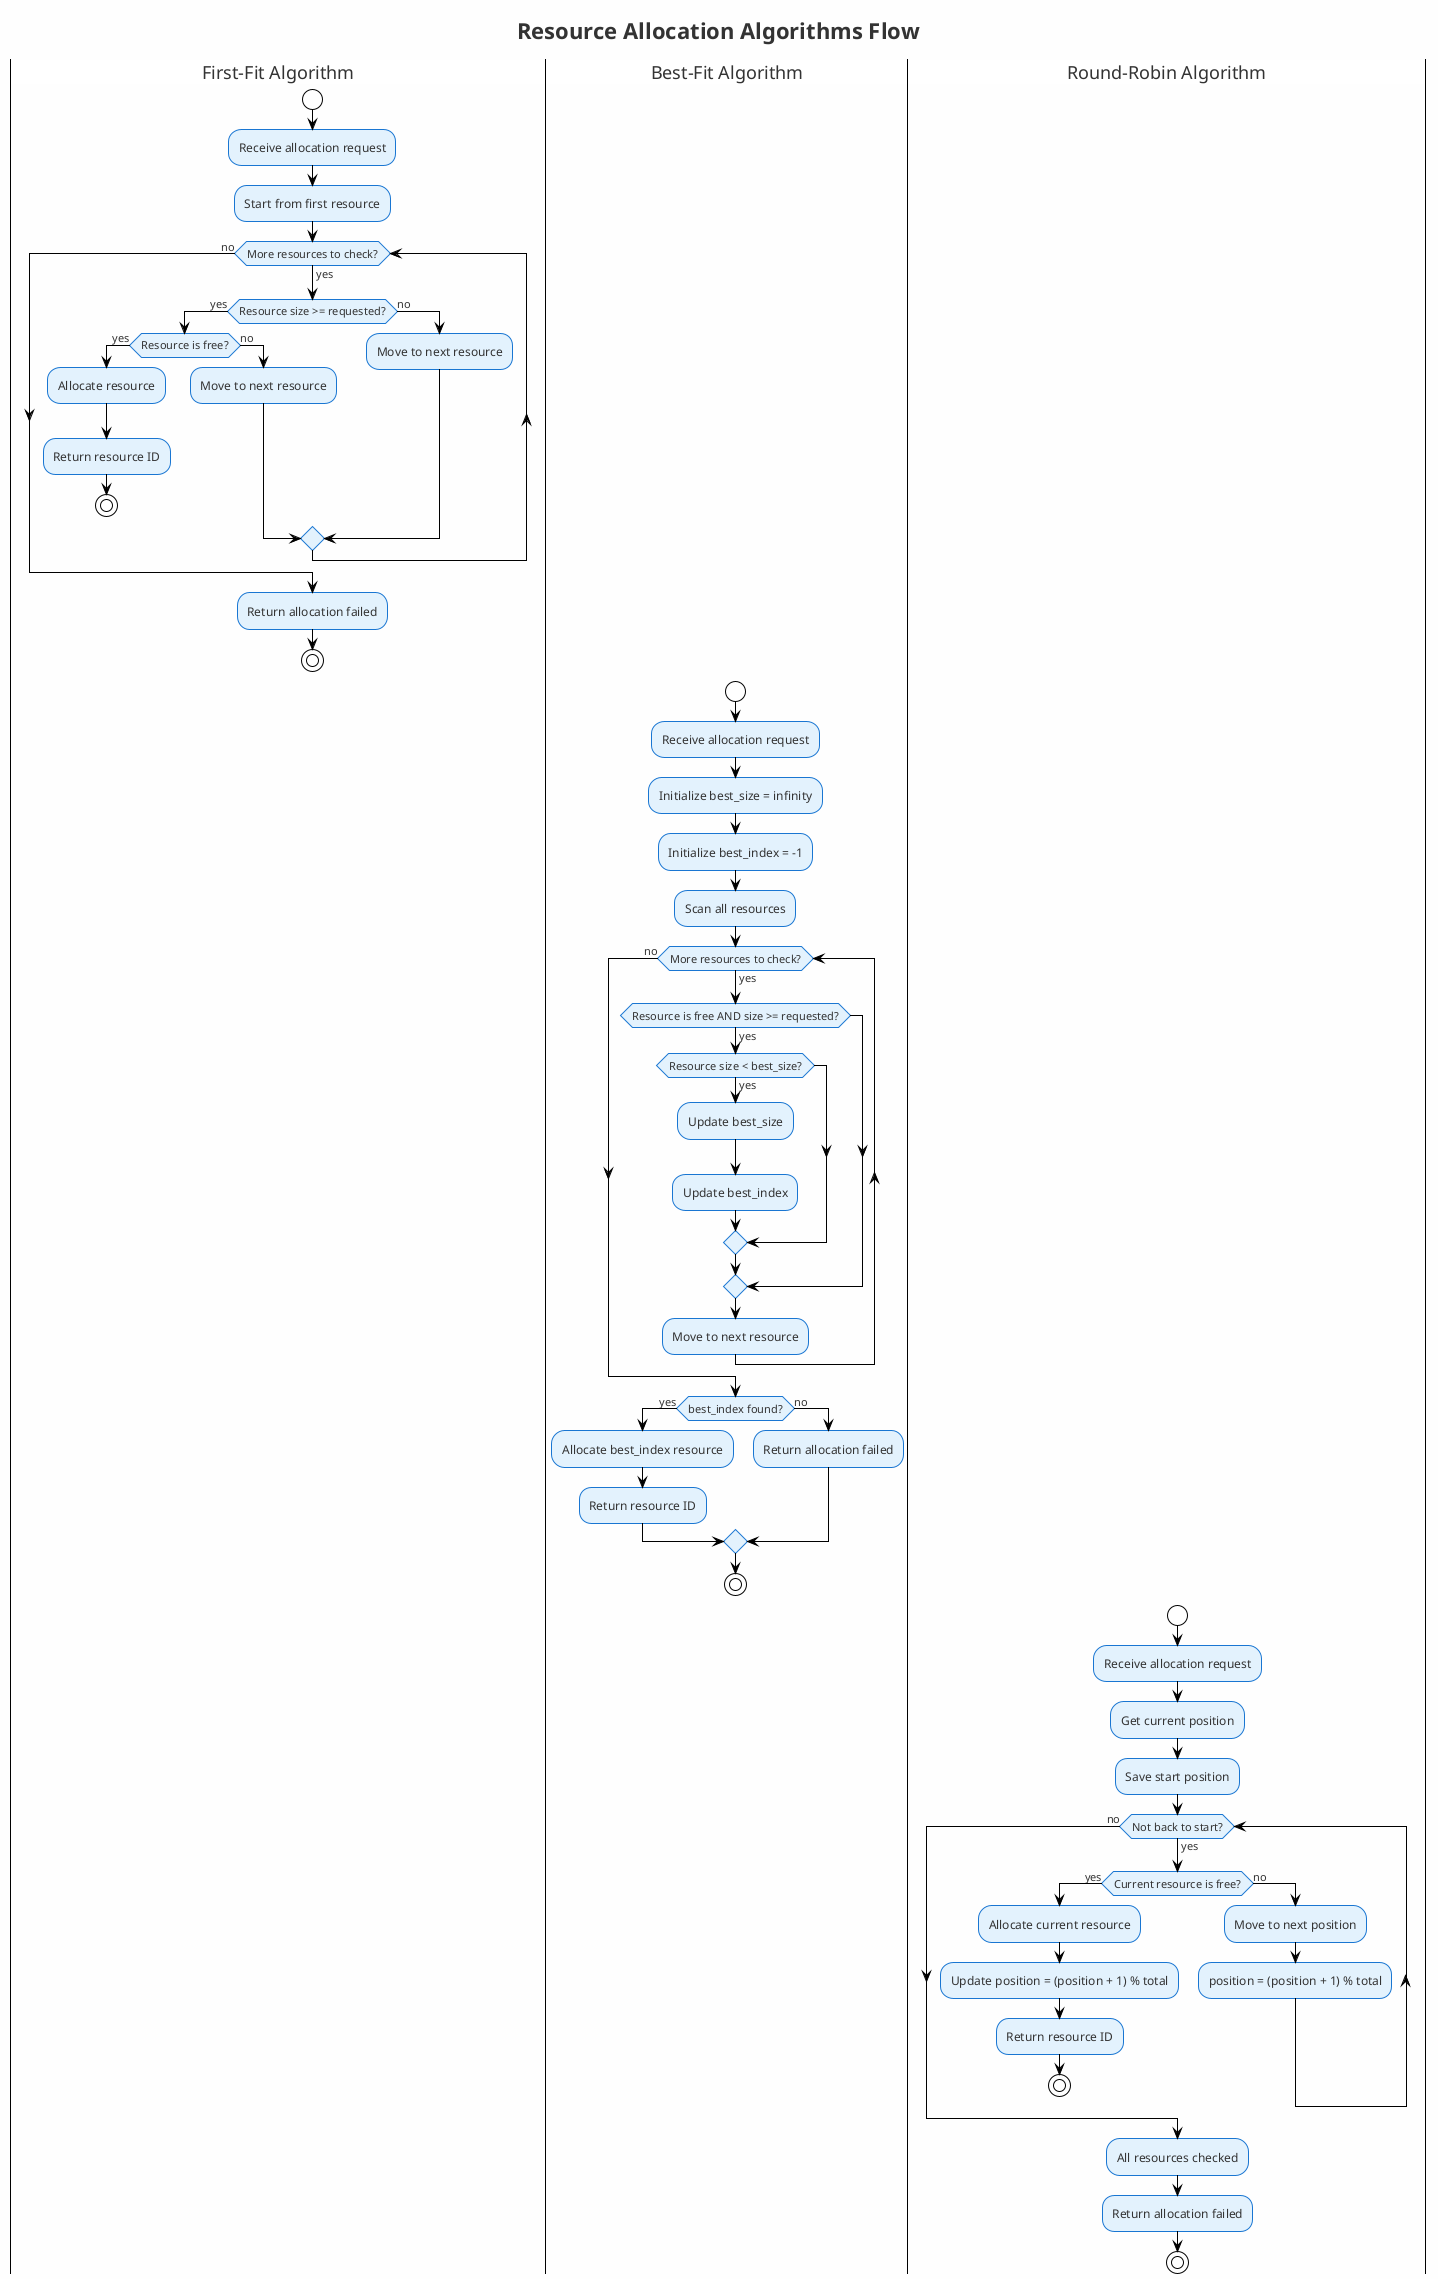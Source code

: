 @startuml allocation-algorithms
!theme plain
title Resource Allocation Algorithms Flow

skinparam backgroundColor #FEFEFE
skinparam activityBackgroundColor #E3F2FD
skinparam activityBorderColor #1976D2
skinparam activityFontColor #333333
skinparam defaultFontColor #333333

|First-Fit Algorithm|
start
:Receive allocation request;
:Start from first resource;
while (More resources to check?) is (yes)
    if (Resource size >= requested?) then (yes)
        if (Resource is free?) then (yes)
            :Allocate resource;
            :Return resource ID;
            stop
        else (no)
            :Move to next resource;
        endif
    else (no)
        :Move to next resource;
    endif
endwhile (no)
:Return allocation failed;
stop

|Best-Fit Algorithm|
start
:Receive allocation request;
:Initialize best_size = infinity;
:Initialize best_index = -1;
:Scan all resources;
while (More resources to check?) is (yes)
    if (Resource is free AND size >= requested?) then (yes)
        if (Resource size < best_size?) then (yes)
            :Update best_size;
            :Update best_index;
        endif
    endif
    :Move to next resource;
endwhile (no)
if (best_index found?) then (yes)
    :Allocate best_index resource;
    :Return resource ID;
else (no)
    :Return allocation failed;
endif
stop

|Round-Robin Algorithm|
start
:Receive allocation request;
:Get current position;
:Save start position;
while (Not back to start?) is (yes)
    if (Current resource is free?) then (yes)
        :Allocate current resource;
        :Update position = (position + 1) % total;
        :Return resource ID;
        stop
    else (no)
        :Move to next position;
        :position = (position + 1) % total;
    endif
endwhile (no)
:All resources checked;
:Return allocation failed;
stop

@enduml